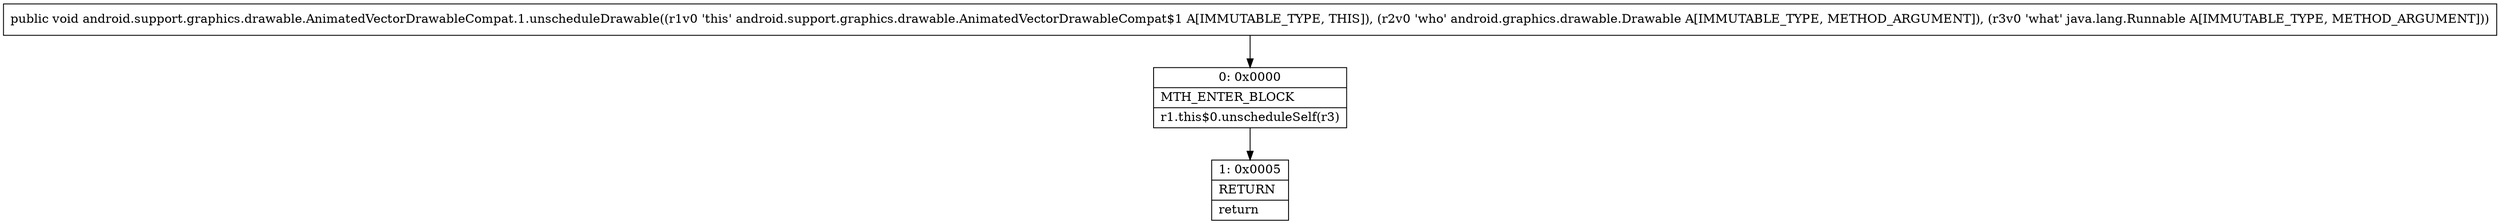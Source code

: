 digraph "CFG forandroid.support.graphics.drawable.AnimatedVectorDrawableCompat.1.unscheduleDrawable(Landroid\/graphics\/drawable\/Drawable;Ljava\/lang\/Runnable;)V" {
Node_0 [shape=record,label="{0\:\ 0x0000|MTH_ENTER_BLOCK\l|r1.this$0.unscheduleSelf(r3)\l}"];
Node_1 [shape=record,label="{1\:\ 0x0005|RETURN\l|return\l}"];
MethodNode[shape=record,label="{public void android.support.graphics.drawable.AnimatedVectorDrawableCompat.1.unscheduleDrawable((r1v0 'this' android.support.graphics.drawable.AnimatedVectorDrawableCompat$1 A[IMMUTABLE_TYPE, THIS]), (r2v0 'who' android.graphics.drawable.Drawable A[IMMUTABLE_TYPE, METHOD_ARGUMENT]), (r3v0 'what' java.lang.Runnable A[IMMUTABLE_TYPE, METHOD_ARGUMENT])) }"];
MethodNode -> Node_0;
Node_0 -> Node_1;
}


